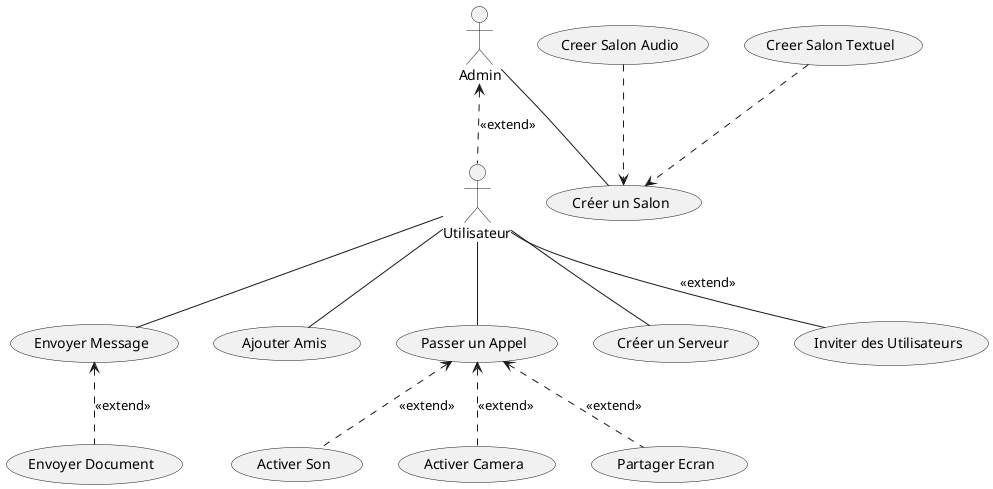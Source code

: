 @startuml
actor Utilisateur
actor Admin

usecase em as (Envoyer Message)
    usecase ed as (Envoyer Document)

usecase aa as (Ajouter Amis)

usecase pa as (Passer un Appel)
    usecase as as (Activer Son)
    usecase ac as (Activer Camera)
    usecase pe as (Partager Ecran)

usecase cs as (Créer un Serveur)
    usecase css as (Créer un Salon)
        usecase ca as (Creer Salon Audio)
        usecase ct as (Creer Salon Textuel)
    usecase ia as (Inviter des Utilisateurs)


Utilisateur -- em
em <.. ed : <<extend>>

Utilisateur -- aa
Utilisateur -- pa
pa <.. ac : <<extend>>
pa <.. as : <<extend>>
pa <.. pe : <<extend>>

Utilisateur -- cs
Admin <.. Utilisateur : <<extend>>
Admin -- css
Utilisateur -- ia: <<extend>>
ca ..> css
ct ..> css

@enduml

